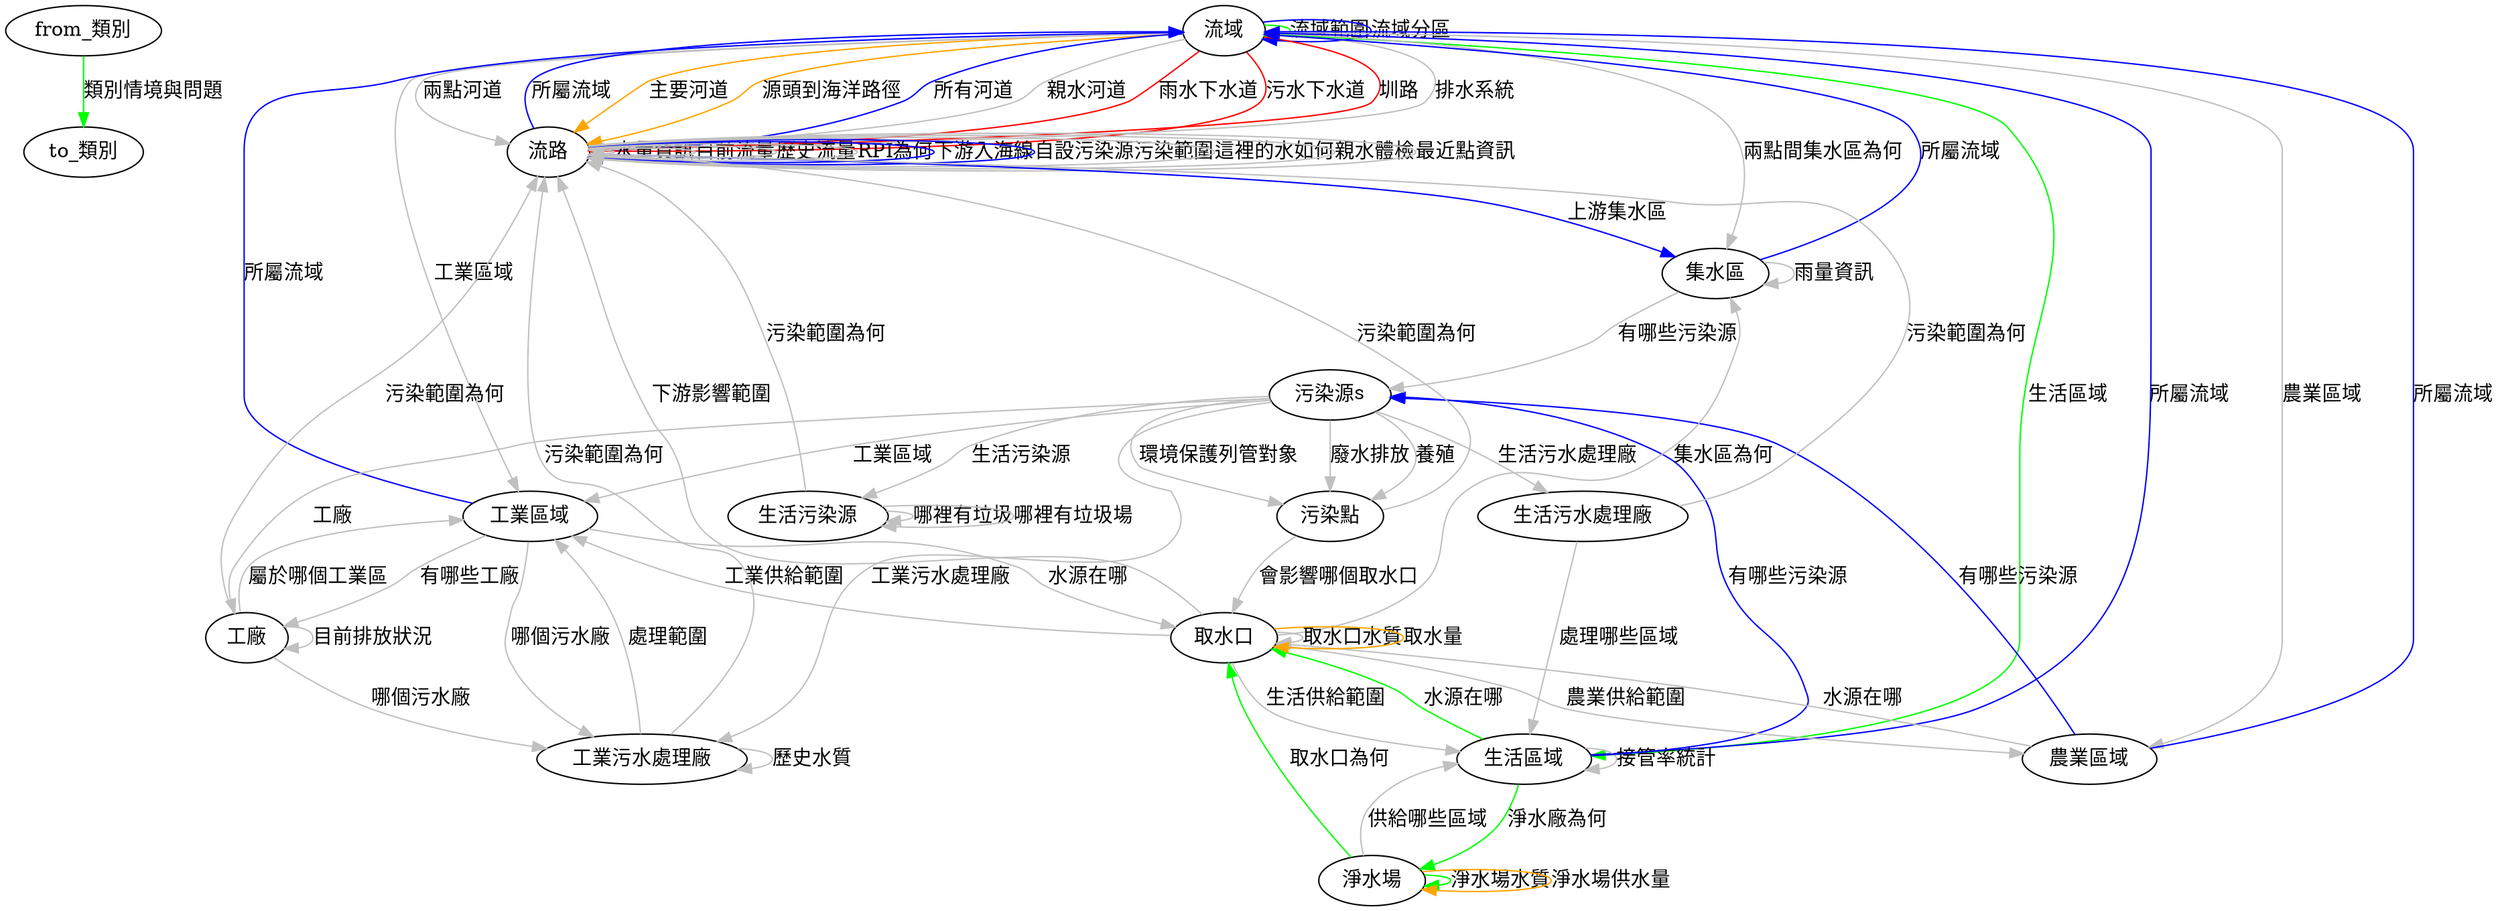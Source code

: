 digraph G {
	"from_類別"->"to_類別"[label="類別情境與問題",color="green",style=""]
	"流域"->"流域"[label="流域範圍",color="green",style=""]
	"流域"->"流路"[label="主要河道",color="orange",style=""]
	"流域"->"流路"[label="源頭到海洋路徑",color="orange",style=""]
	"流域"->"流路"[label="所有河道",color="blue",style=""]
	"流域"->"流路"[label="親水河道",color="gray",style=""]
	"流域"->"生活區域"[label="生活區域",color="green",style=""]
	"流域"->"農業區域"[label="農業區域",color="gray",style=""]
	"流域"->"工業區域"[label="工業區域",color="gray",style=""]
	"流域"->"流路"[label="雨水下水道",color="red",style=""]
	"流域"->"流路"[label="污水下水道",color="red",style=""]
	"流域"->"流域"[label="流域分區",color="blue",style=""]
	"流域"->"流路"[label="圳路",color="red",style=""]
	"流域"->"流路"[label="排水系統",color="gray",style=""]
	"流域"->"流路"[label="兩點河道",color="gray",style=""]
	"流域"->"集水區"[label="兩點間集水區為何",color="gray",style=""]
	"流路"->"流路"[label="水量資訊",color="gray",style=""]
	"流路"->"流路"[label="目前流量",color="gray",style=""]
	"流路"->"流路"[label="歷史流量",color="gray",style=""]
	"流路"->"流路"[label="RPI為何",color="gray",style=""]
	"流路"->"集水區"[label="上游集水區",color="blue",style=""]
	"流路"->"流路"[label="下游入海線",color="blue",style=""]
	"流路"->"流路"[label="自設污染源污染範圍",color="blue",style=""]
	"流路"->"流路"[label="這裡的水如何",color="gray",style=""]
	"流路"->"流路"[label="親水體檢",color="gray",style=""]
	"流路"->"流路"[label="最近點資訊",color="gray",style=""]
	"流路"->"流域"[label="所屬流域",color="blue",style=""]
	"生活區域"->"取水口"[label="水源在哪",color="green",style=""]
	"生活區域"->"生活區域"[label="接管率統計",color="gray",style=""]
	"生活區域"->"淨水場"[label="淨水廠為何",color="green",style=""]
	"生活區域"->"污染源s"[label="有哪些污染源",color="blue",style=""]
	"生活區域"->"流域"[label="所屬流域",color="blue",style=""]
	"農業區域"->"取水口"[label="水源在哪",color="gray",style=""]
	"農業區域"->"流域"[label="所屬流域",color="blue",style=""]
	"農業區域"->"污染源s"[label="有哪些污染源",color="blue",style=""]
	"取水口"->"流路"[label="下游影響範圍",color="gray",style=""]
	"取水口"->"取水口"[label="取水口水質",color="gray",style=""]
	"取水口"->"取水口"[label="取水量",color="orange",style=""]
	"取水口"->"集水區"[label="集水區為何",color="gray",style=""]
	"取水口"->"生活區域"[label="生活供給範圍",color="gray",style=""]
	"取水口"->"農業區域"[label="農業供給範圍",color="gray",style=""]
	"取水口"->"工業區域"[label="工業供給範圍",color="gray",style=""]
	"淨水場"->"生活區域"[label="供給哪些區域",color="gray",style=""]
	"淨水場"->"取水口"[label="取水口為何",color="green",style=""]
	"淨水場"->"淨水場"[label="淨水場水質",color="green",style=""]
	"淨水場"->"淨水場"[label="淨水場供水量",color="orange",style=""]
	"集水區"->"污染源s"[label="有哪些污染源",color="gray",style=""]
	"集水區"->"集水區"[label="雨量資訊",color="gray",style=""]
	"集水區"->"流域"[label="所屬流域",color="blue",style=""]
	"污染源s"->"工廠"[label="工廠",color="gray",style=""]
	"污染源s"->"工業區域"[label="工業區域",color="gray",style=""]
	"污染源s"->"生活污染源"[label="生活污染源",color="gray",style=""]
	"污染源s"->"工業污水處理廠"[label="工業污水處理廠",color="gray",style=""]
	"污染源s"->"生活污水處理廠"[label="生活污水處理廠",color="gray",style=""]
	"污染源s"->"污染點"[label="環境保護列管對象",color="gray",style=""]
	"污染源s"->"污染點"[label="廢水排放",color="gray",style=""]
	"污染源s"->"污染點"[label="養殖",color="gray",style=""]
	"工廠"->"工廠"[label="目前排放狀況",color="gray",style=""]
	"工廠"->"流路"[label="污染範圍為何",color="gray",style=""]
	"工廠"->"工業污水處理廠"[label="哪個污水廠",color="gray",style=""]
	"工廠"->"工業區域"[label="屬於哪個工業區",color="gray",style=""]
	"工業區域"->"工業污水處理廠"[label="哪個污水廠",color="gray",style=""]
	"工業區域"->"工廠"[label="有哪些工廠",color="gray",style=""]
	"工業區域"->"取水口"[label="水源在哪",color="gray",style=""]
	"工業區域"->"流域"[label="所屬流域",color="blue",style=""]
	"生活污染源"->"流路"[label="污染範圍為何",color="gray",style=""]
	"生活污染源"->"生活污染源"[label="哪裡有垃圾",color="gray",style=""]
	"生活污染源"->"生活污染源"[label="哪裡有垃圾場",color="gray",style=""]
	"工業污水處理廠"->"流路"[label="污染範圍為何",color="gray",style=""]
	"工業污水處理廠"->"工業區域"[label="處理範圍",color="gray",style=""]
	"工業污水處理廠"->"工業污水處理廠"[label="歷史水質",color="gray",style=""]
	"生活污水處理廠"->"流路"[label="污染範圍為何",color="gray",style=""]
	"生活污水處理廠"->"生活區域"[label="處理哪些區域",color="gray",style=""]
	"污染點"->"流路"[label="污染範圍為何",color="gray",style=""]
	"污染點"->"取水口"[label="會影響哪個取水口",color="gray",style=""]
}
